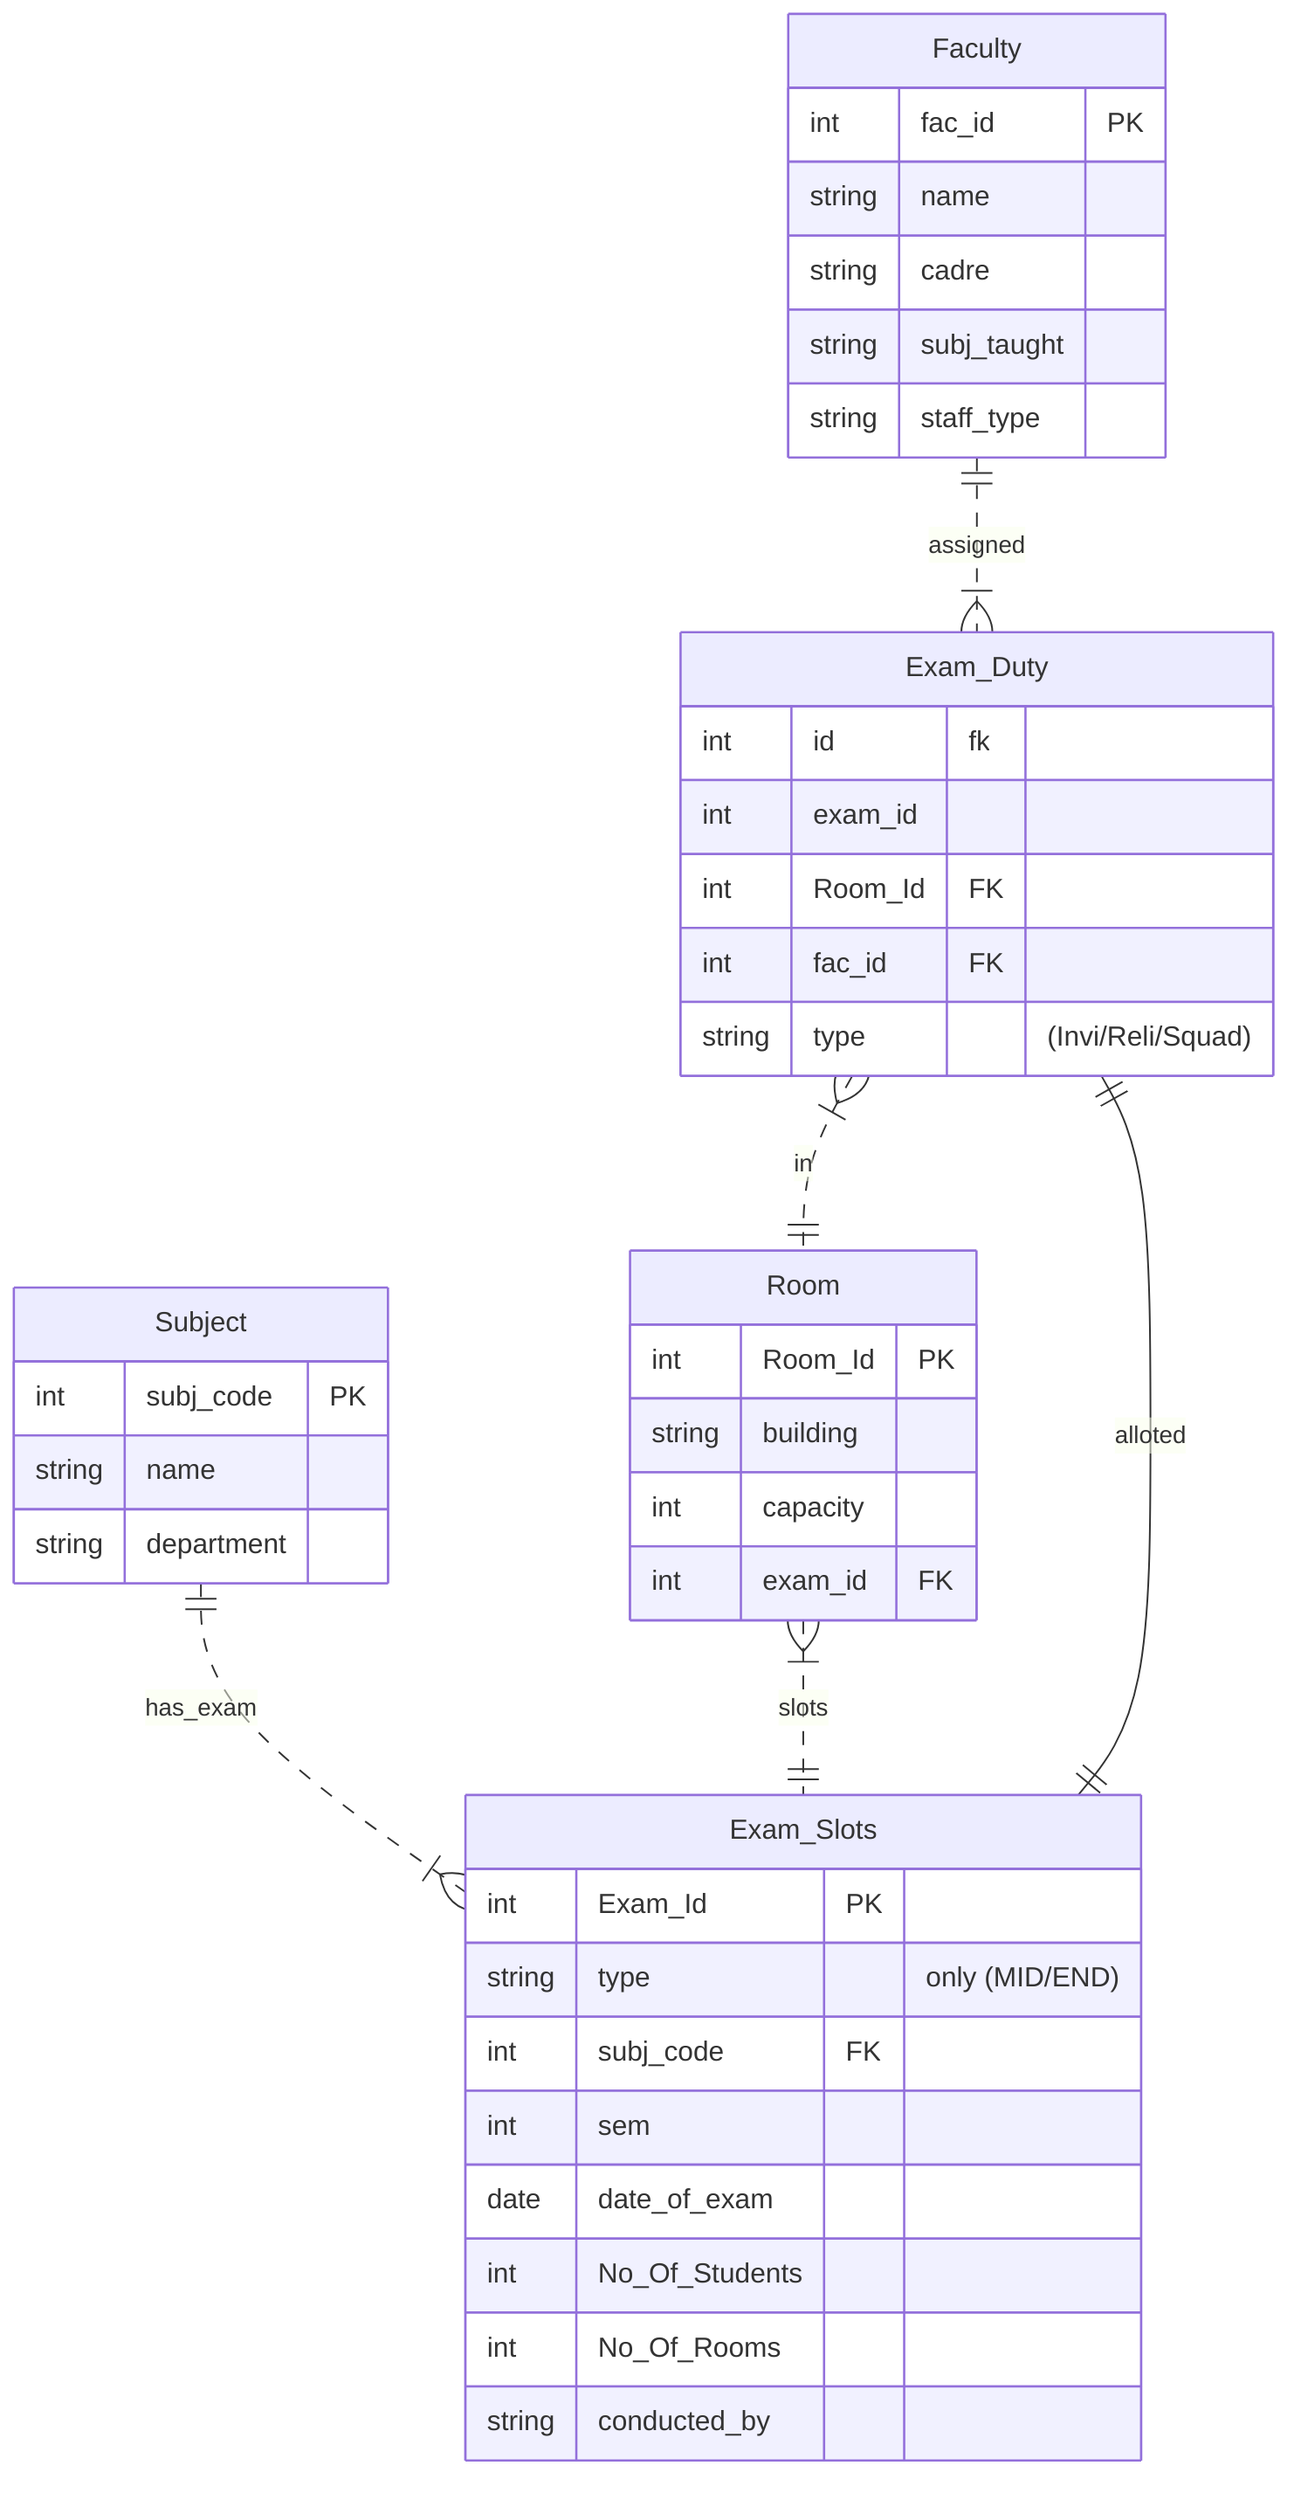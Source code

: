 erDiagram
    s[Subject] {
        int subj_code PK
        string name 
        string department
    }

    r[Room] {
        int Room_Id PK
        string building 
        int capacity
        int exam_id FK
    }

    es[Exam_Slots] {
        int Exam_Id PK 
        string type "only (MID/END)" 
        int subj_code FK
        int sem
        date date_of_exam
        int No_Of_Students
        int No_Of_Rooms
        string conducted_by
    }

    f[Faculty] {
        int fac_id PK
        string name 
        string cadre
        string subj_taught
        string staff_type
    }

    ed[Exam_Duty] {
        int id fk 
        int exam_id
        int Room_Id FK
        int fac_id FK
        string type "(Invi/Reli/Squad)"

    }

    s ||..|{ es : has_exam
    r}|..|| es : slots
    ed}|..||r : in
    ed||--||es : alloted
    f||..|{ed : assigned
